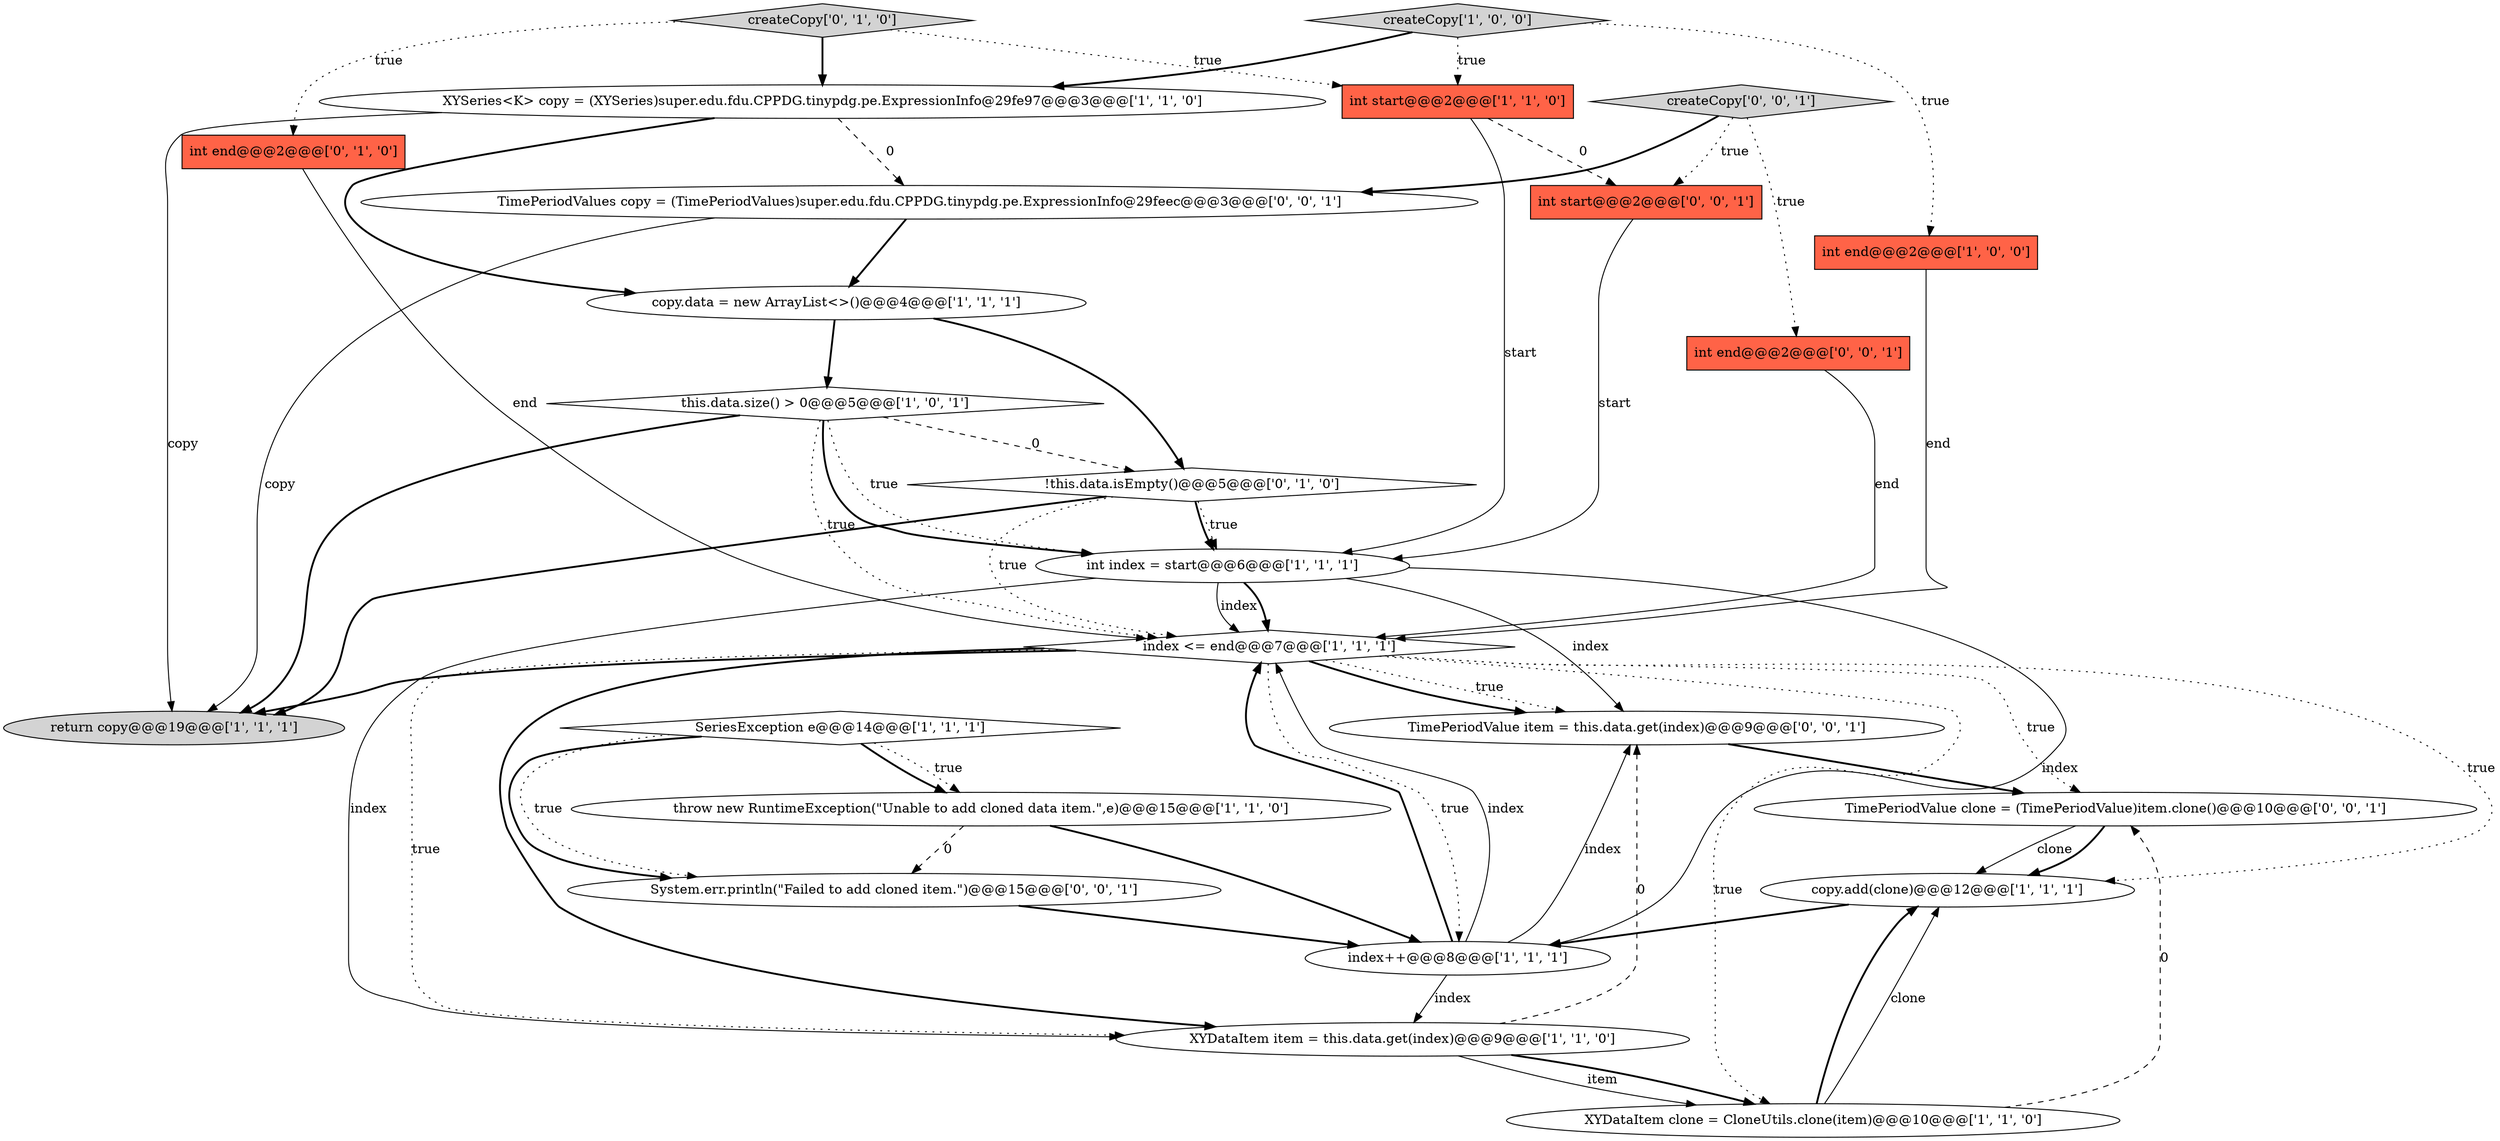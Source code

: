 digraph {
14 [style = filled, label = "return copy@@@19@@@['1', '1', '1']", fillcolor = lightgray, shape = ellipse image = "AAA0AAABBB1BBB"];
10 [style = filled, label = "copy.data = new ArrayList<>()@@@4@@@['1', '1', '1']", fillcolor = white, shape = ellipse image = "AAA0AAABBB1BBB"];
19 [style = filled, label = "TimePeriodValue item = this.data.get(index)@@@9@@@['0', '0', '1']", fillcolor = white, shape = ellipse image = "AAA0AAABBB3BBB"];
6 [style = filled, label = "XYSeries<K> copy = (XYSeries)super.edu.fdu.CPPDG.tinypdg.pe.ExpressionInfo@29fe97@@@3@@@['1', '1', '0']", fillcolor = white, shape = ellipse image = "AAA0AAABBB1BBB"];
15 [style = filled, label = "int end@@@2@@@['0', '1', '0']", fillcolor = tomato, shape = box image = "AAA0AAABBB2BBB"];
8 [style = filled, label = "XYDataItem clone = CloneUtils.clone(item)@@@10@@@['1', '1', '0']", fillcolor = white, shape = ellipse image = "AAA0AAABBB1BBB"];
24 [style = filled, label = "System.err.println(\"Failed to add cloned item.\")@@@15@@@['0', '0', '1']", fillcolor = white, shape = ellipse image = "AAA0AAABBB3BBB"];
22 [style = filled, label = "TimePeriodValue clone = (TimePeriodValue)item.clone()@@@10@@@['0', '0', '1']", fillcolor = white, shape = ellipse image = "AAA0AAABBB3BBB"];
18 [style = filled, label = "createCopy['0', '0', '1']", fillcolor = lightgray, shape = diamond image = "AAA0AAABBB3BBB"];
1 [style = filled, label = "int end@@@2@@@['1', '0', '0']", fillcolor = tomato, shape = box image = "AAA0AAABBB1BBB"];
9 [style = filled, label = "copy.add(clone)@@@12@@@['1', '1', '1']", fillcolor = white, shape = ellipse image = "AAA0AAABBB1BBB"];
16 [style = filled, label = "!this.data.isEmpty()@@@5@@@['0', '1', '0']", fillcolor = white, shape = diamond image = "AAA1AAABBB2BBB"];
17 [style = filled, label = "createCopy['0', '1', '0']", fillcolor = lightgray, shape = diamond image = "AAA0AAABBB2BBB"];
2 [style = filled, label = "XYDataItem item = this.data.get(index)@@@9@@@['1', '1', '0']", fillcolor = white, shape = ellipse image = "AAA0AAABBB1BBB"];
13 [style = filled, label = "SeriesException e@@@14@@@['1', '1', '1']", fillcolor = white, shape = diamond image = "AAA0AAABBB1BBB"];
23 [style = filled, label = "int start@@@2@@@['0', '0', '1']", fillcolor = tomato, shape = box image = "AAA0AAABBB3BBB"];
5 [style = filled, label = "createCopy['1', '0', '0']", fillcolor = lightgray, shape = diamond image = "AAA0AAABBB1BBB"];
0 [style = filled, label = "throw new RuntimeException(\"Unable to add cloned data item.\",e)@@@15@@@['1', '1', '0']", fillcolor = white, shape = ellipse image = "AAA0AAABBB1BBB"];
11 [style = filled, label = "int start@@@2@@@['1', '1', '0']", fillcolor = tomato, shape = box image = "AAA0AAABBB1BBB"];
7 [style = filled, label = "index <= end@@@7@@@['1', '1', '1']", fillcolor = white, shape = diamond image = "AAA0AAABBB1BBB"];
20 [style = filled, label = "TimePeriodValues copy = (TimePeriodValues)super.edu.fdu.CPPDG.tinypdg.pe.ExpressionInfo@29feec@@@3@@@['0', '0', '1']", fillcolor = white, shape = ellipse image = "AAA0AAABBB3BBB"];
21 [style = filled, label = "int end@@@2@@@['0', '0', '1']", fillcolor = tomato, shape = box image = "AAA0AAABBB3BBB"];
4 [style = filled, label = "this.data.size() > 0@@@5@@@['1', '0', '1']", fillcolor = white, shape = diamond image = "AAA0AAABBB1BBB"];
12 [style = filled, label = "index++@@@8@@@['1', '1', '1']", fillcolor = white, shape = ellipse image = "AAA0AAABBB1BBB"];
3 [style = filled, label = "int index = start@@@6@@@['1', '1', '1']", fillcolor = white, shape = ellipse image = "AAA0AAABBB1BBB"];
10->16 [style = bold, label=""];
20->14 [style = solid, label="copy"];
7->2 [style = dotted, label="true"];
23->3 [style = solid, label="start"];
12->7 [style = bold, label=""];
7->19 [style = dotted, label="true"];
5->11 [style = dotted, label="true"];
8->9 [style = bold, label=""];
18->20 [style = bold, label=""];
6->20 [style = dashed, label="0"];
20->10 [style = bold, label=""];
4->3 [style = dotted, label="true"];
13->0 [style = bold, label=""];
3->7 [style = solid, label="index"];
22->9 [style = solid, label="clone"];
4->7 [style = dotted, label="true"];
7->12 [style = dotted, label="true"];
7->8 [style = dotted, label="true"];
15->7 [style = solid, label="end"];
18->23 [style = dotted, label="true"];
12->19 [style = solid, label="index"];
2->8 [style = solid, label="item"];
4->16 [style = dashed, label="0"];
19->22 [style = bold, label=""];
0->24 [style = dashed, label="0"];
21->7 [style = solid, label="end"];
13->24 [style = dotted, label="true"];
13->24 [style = bold, label=""];
12->7 [style = solid, label="index"];
7->2 [style = bold, label=""];
3->7 [style = bold, label=""];
22->9 [style = bold, label=""];
7->9 [style = dotted, label="true"];
16->7 [style = dotted, label="true"];
11->23 [style = dashed, label="0"];
2->8 [style = bold, label=""];
7->14 [style = bold, label=""];
6->10 [style = bold, label=""];
3->2 [style = solid, label="index"];
2->19 [style = dashed, label="0"];
8->9 [style = solid, label="clone"];
17->15 [style = dotted, label="true"];
18->21 [style = dotted, label="true"];
3->19 [style = solid, label="index"];
1->7 [style = solid, label="end"];
0->12 [style = bold, label=""];
17->6 [style = bold, label=""];
10->4 [style = bold, label=""];
16->3 [style = bold, label=""];
16->14 [style = bold, label=""];
13->0 [style = dotted, label="true"];
4->14 [style = bold, label=""];
24->12 [style = bold, label=""];
11->3 [style = solid, label="start"];
17->11 [style = dotted, label="true"];
5->1 [style = dotted, label="true"];
8->22 [style = dashed, label="0"];
7->19 [style = bold, label=""];
12->2 [style = solid, label="index"];
7->22 [style = dotted, label="true"];
6->14 [style = solid, label="copy"];
4->3 [style = bold, label=""];
16->3 [style = dotted, label="true"];
5->6 [style = bold, label=""];
9->12 [style = bold, label=""];
3->12 [style = solid, label="index"];
}
